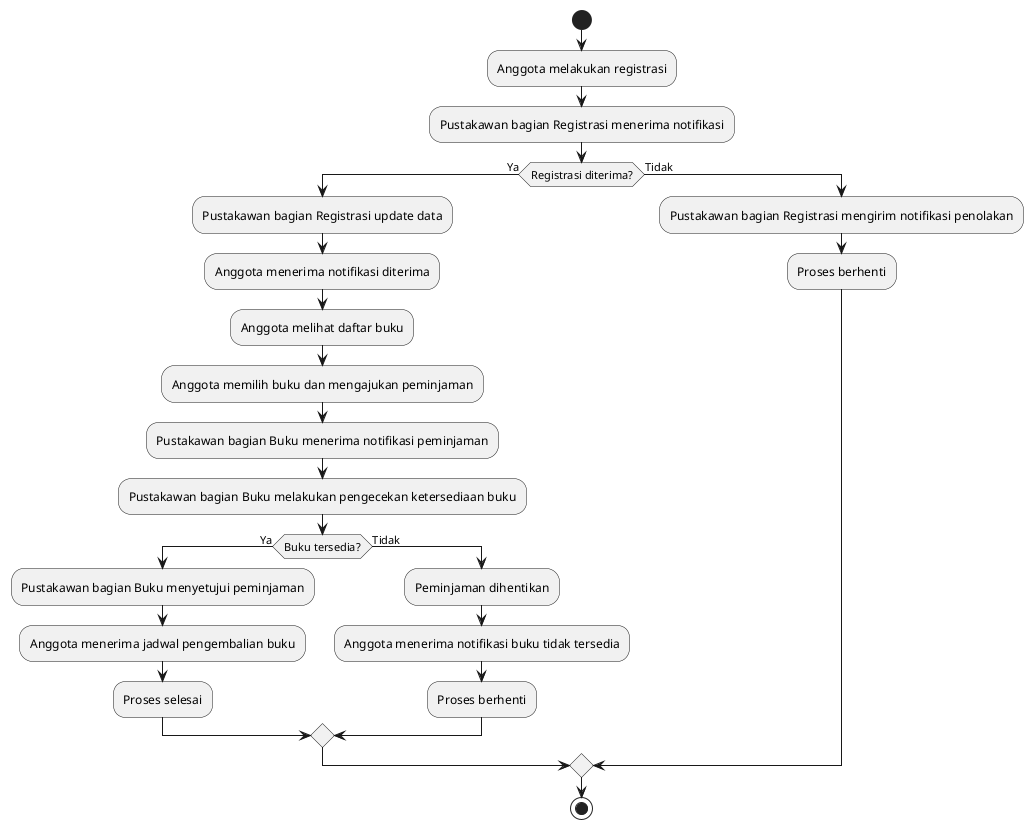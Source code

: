 @startuml flowchart
start

:Anggota melakukan registrasi;
:Pustakawan bagian Registrasi menerima notifikasi;
if (Registrasi diterima?) then (Ya)
    :Pustakawan bagian Registrasi update data;
    :Anggota menerima notifikasi diterima;
    :Anggota melihat daftar buku;
    :Anggota memilih buku dan mengajukan peminjaman;
    :Pustakawan bagian Buku menerima notifikasi peminjaman;
    :Pustakawan bagian Buku melakukan pengecekan ketersediaan buku;
    
    if (Buku tersedia?) then (Ya)
        :Pustakawan bagian Buku menyetujui peminjaman;
        :Anggota menerima jadwal pengembalian buku;
        :Proses selesai;
    else (Tidak)
        :Peminjaman dihentikan;
        :Anggota menerima notifikasi buku tidak tersedia;
        :Proses berhenti;
    endif
else (Tidak)
    :Pustakawan bagian Registrasi mengirim notifikasi penolakan;
    :Proses berhenti;
endif

stop
@enduml

